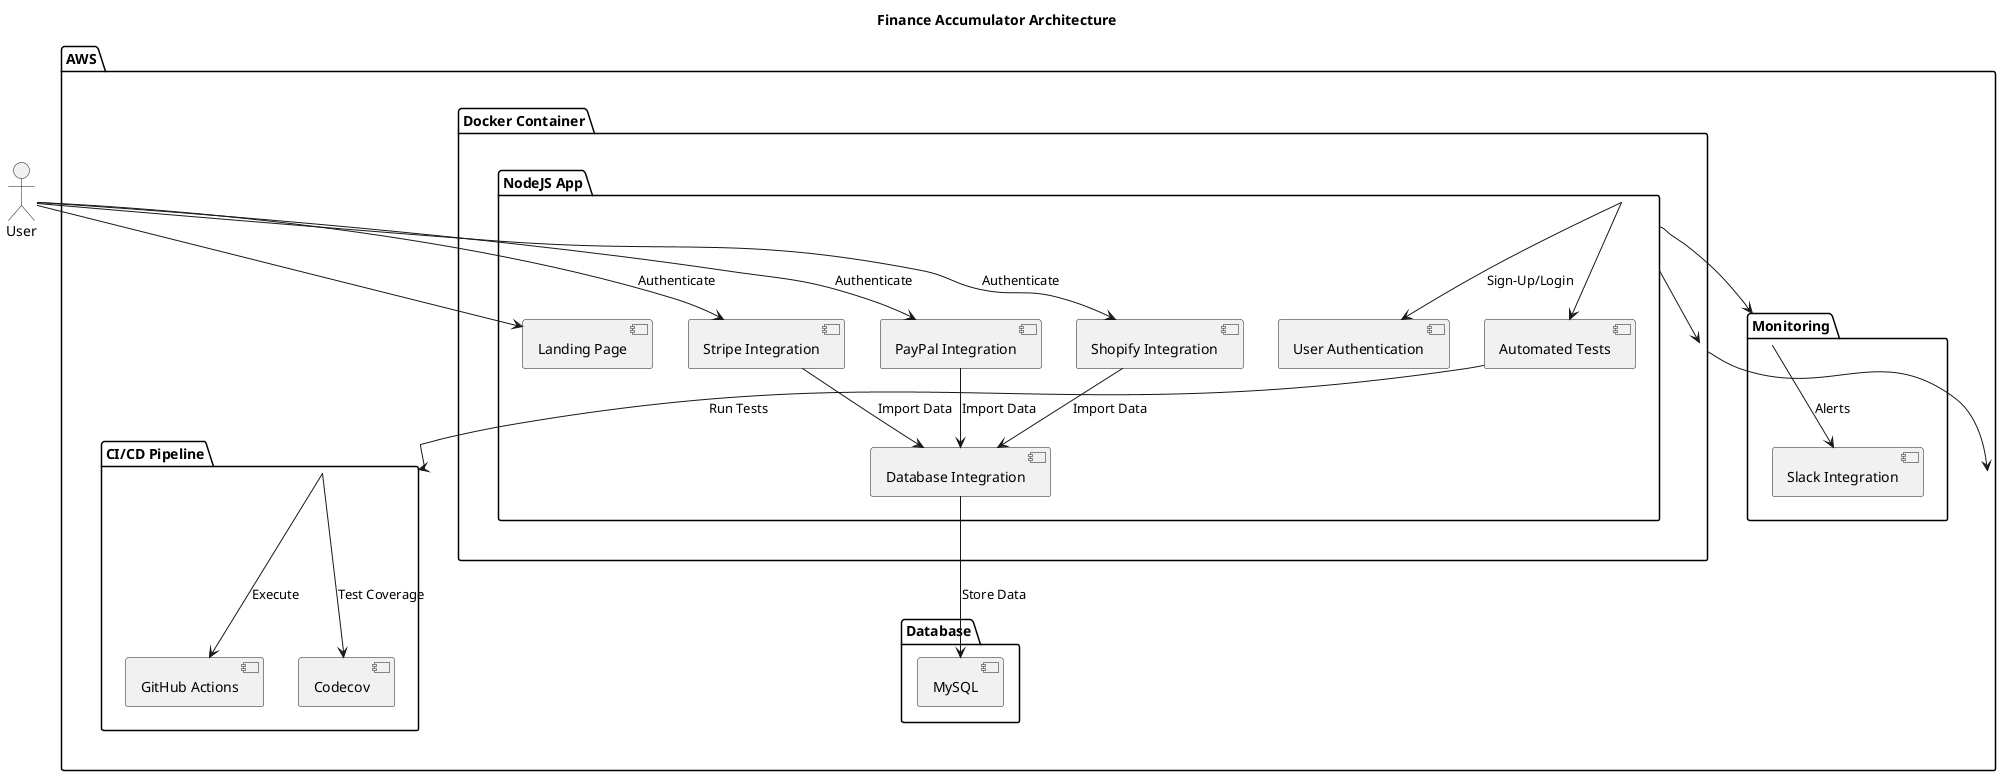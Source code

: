 @startuml
title Finance Accumulator Architecture

package "AWS" {
  package "Docker Container" {
    package "NodeJS App" {
      [Landing Page]
      [Stripe Integration]
      [PayPal Integration]
      [Shopify Integration]
      [Database Integration]
      [User Authentication]
      [Automated Tests]
    }
  }

  package "Database" {
    [MySQL]
  }

  package "CI/CD Pipeline" {
    [GitHub Actions]
    [Codecov]
  }

  package "Monitoring" {
    [Slack Integration]
  }
}

actor User

User --> [Landing Page]
User --> [Stripe Integration] : Authenticate
User --> [PayPal Integration] : Authenticate
User --> [Shopify Integration] : Authenticate
[Stripe Integration] --> [Database Integration] : Import Data
[PayPal Integration] --> [Database Integration] : Import Data
[Shopify Integration] --> [Database Integration] : Import Data

[Database Integration] --> [MySQL] : Store Data

[NodeJS App] --> [Docker Container]
[Docker Container] --> [AWS]

[NodeJS App] --> [Automated Tests]
[Automated Tests] --> [CI/CD Pipeline] : Run Tests
[CI/CD Pipeline] --> [GitHub Actions] : Execute
[CI/CD Pipeline] --> [Codecov] : Test Coverage

[NodeJS App] --> [User Authentication] : Sign-Up/Login

[NodeJS App] --> [Monitoring]
[Monitoring] --> [Slack Integration] : Alerts

@enduml
